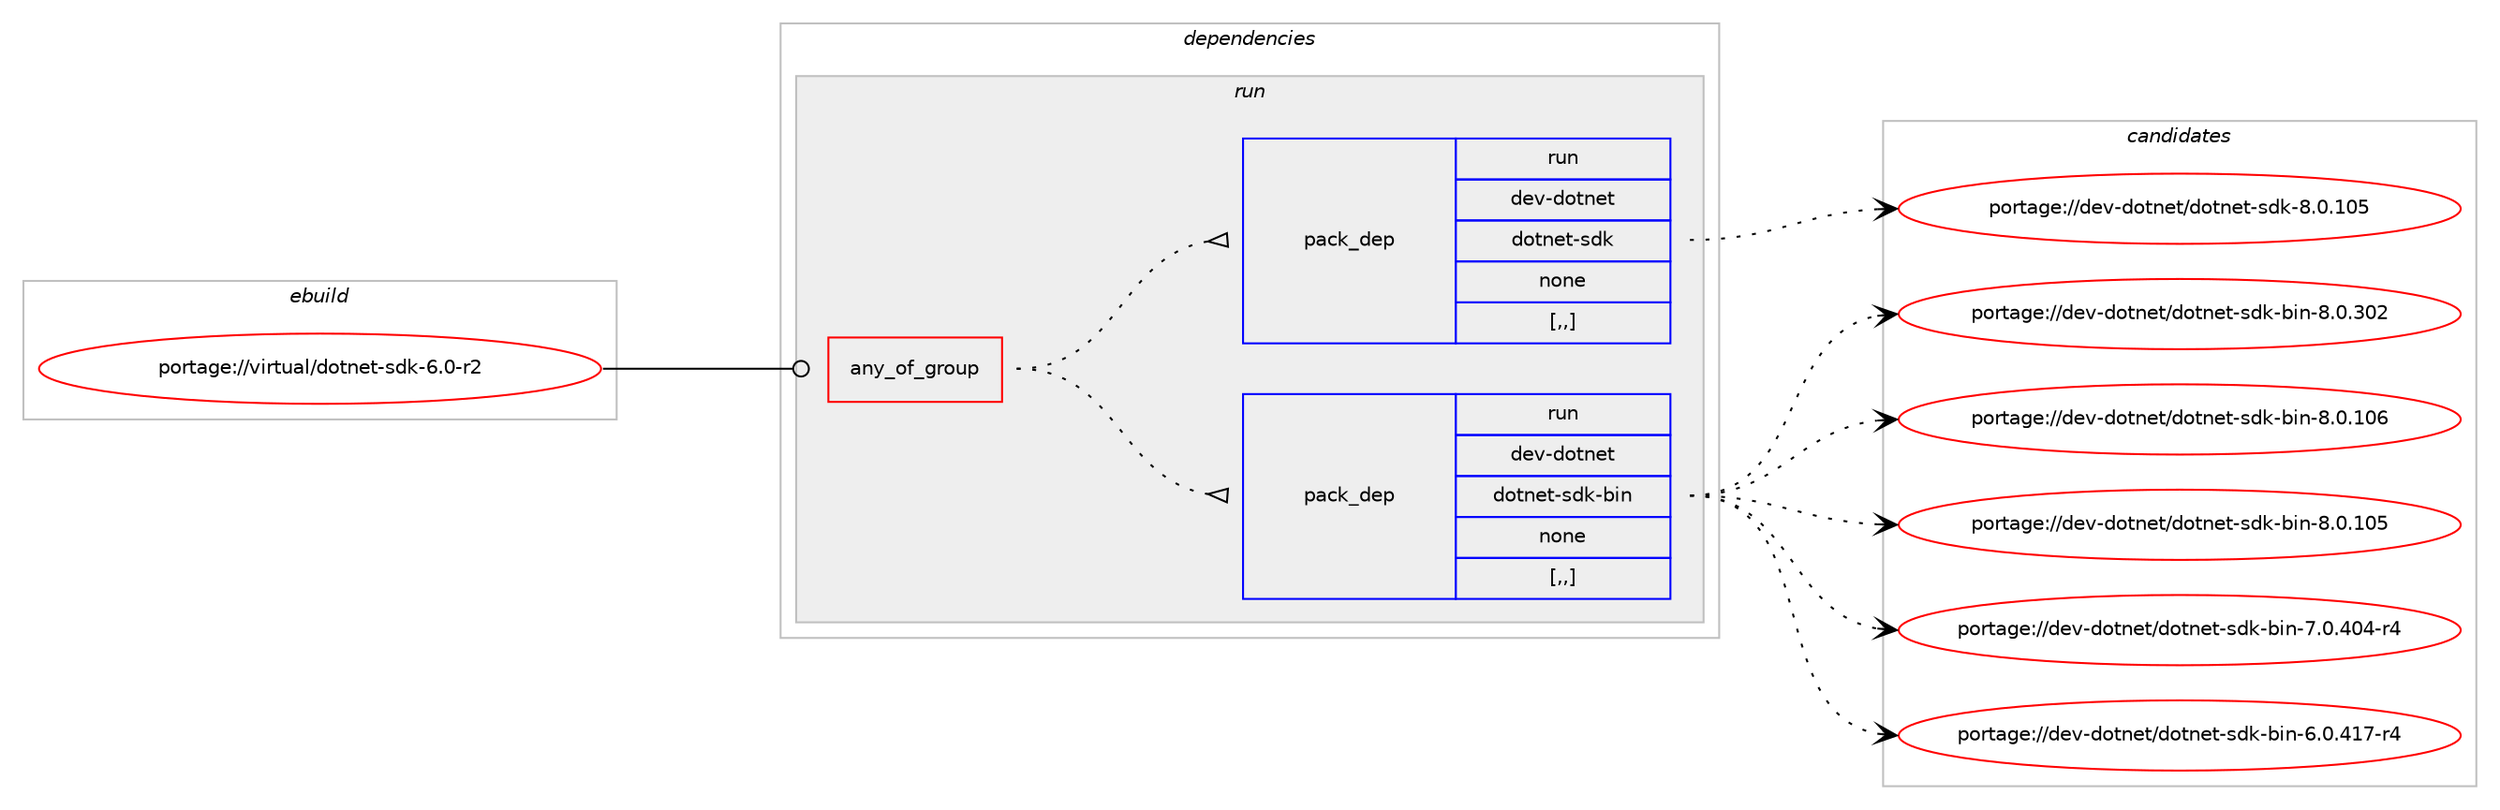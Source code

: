 digraph prolog {

# *************
# Graph options
# *************

newrank=true;
concentrate=true;
compound=true;
graph [rankdir=LR,fontname=Helvetica,fontsize=10,ranksep=1.5];#, ranksep=2.5, nodesep=0.2];
edge  [arrowhead=vee];
node  [fontname=Helvetica,fontsize=10];

# **********
# The ebuild
# **********

subgraph cluster_leftcol {
color=gray;
rank=same;
label=<<i>ebuild</i>>;
id [label="portage://virtual/dotnet-sdk-6.0-r2", color=red, width=4, href="../virtual/dotnet-sdk-6.0-r2.svg"];
}

# ****************
# The dependencies
# ****************

subgraph cluster_midcol {
color=gray;
label=<<i>dependencies</i>>;
subgraph cluster_compile {
fillcolor="#eeeeee";
style=filled;
label=<<i>compile</i>>;
}
subgraph cluster_compileandrun {
fillcolor="#eeeeee";
style=filled;
label=<<i>compile and run</i>>;
}
subgraph cluster_run {
fillcolor="#eeeeee";
style=filled;
label=<<i>run</i>>;
subgraph any2806 {
dependency441873 [label=<<TABLE BORDER="0" CELLBORDER="1" CELLSPACING="0" CELLPADDING="4"><TR><TD CELLPADDING="10">any_of_group</TD></TR></TABLE>>, shape=none, color=red];subgraph pack320632 {
dependency441874 [label=<<TABLE BORDER="0" CELLBORDER="1" CELLSPACING="0" CELLPADDING="4" WIDTH="220"><TR><TD ROWSPAN="6" CELLPADDING="30">pack_dep</TD></TR><TR><TD WIDTH="110">run</TD></TR><TR><TD>dev-dotnet</TD></TR><TR><TD>dotnet-sdk-bin</TD></TR><TR><TD>none</TD></TR><TR><TD>[,,]</TD></TR></TABLE>>, shape=none, color=blue];
}
dependency441873:e -> dependency441874:w [weight=20,style="dotted",arrowhead="oinv"];
subgraph pack320633 {
dependency441875 [label=<<TABLE BORDER="0" CELLBORDER="1" CELLSPACING="0" CELLPADDING="4" WIDTH="220"><TR><TD ROWSPAN="6" CELLPADDING="30">pack_dep</TD></TR><TR><TD WIDTH="110">run</TD></TR><TR><TD>dev-dotnet</TD></TR><TR><TD>dotnet-sdk</TD></TR><TR><TD>none</TD></TR><TR><TD>[,,]</TD></TR></TABLE>>, shape=none, color=blue];
}
dependency441873:e -> dependency441875:w [weight=20,style="dotted",arrowhead="oinv"];
}
id:e -> dependency441873:w [weight=20,style="solid",arrowhead="odot"];
}
}

# **************
# The candidates
# **************

subgraph cluster_choices {
rank=same;
color=gray;
label=<<i>candidates</i>>;

subgraph choice320632 {
color=black;
nodesep=1;
choice10010111845100111116110101116471001111161101011164511510010745981051104556464846514850 [label="portage://dev-dotnet/dotnet-sdk-bin-8.0.302", color=red, width=4,href="../dev-dotnet/dotnet-sdk-bin-8.0.302.svg"];
choice10010111845100111116110101116471001111161101011164511510010745981051104556464846494854 [label="portage://dev-dotnet/dotnet-sdk-bin-8.0.106", color=red, width=4,href="../dev-dotnet/dotnet-sdk-bin-8.0.106.svg"];
choice10010111845100111116110101116471001111161101011164511510010745981051104556464846494853 [label="portage://dev-dotnet/dotnet-sdk-bin-8.0.105", color=red, width=4,href="../dev-dotnet/dotnet-sdk-bin-8.0.105.svg"];
choice100101118451001111161101011164710011111611010111645115100107459810511045554648465248524511452 [label="portage://dev-dotnet/dotnet-sdk-bin-7.0.404-r4", color=red, width=4,href="../dev-dotnet/dotnet-sdk-bin-7.0.404-r4.svg"];
choice100101118451001111161101011164710011111611010111645115100107459810511045544648465249554511452 [label="portage://dev-dotnet/dotnet-sdk-bin-6.0.417-r4", color=red, width=4,href="../dev-dotnet/dotnet-sdk-bin-6.0.417-r4.svg"];
dependency441874:e -> choice10010111845100111116110101116471001111161101011164511510010745981051104556464846514850:w [style=dotted,weight="100"];
dependency441874:e -> choice10010111845100111116110101116471001111161101011164511510010745981051104556464846494854:w [style=dotted,weight="100"];
dependency441874:e -> choice10010111845100111116110101116471001111161101011164511510010745981051104556464846494853:w [style=dotted,weight="100"];
dependency441874:e -> choice100101118451001111161101011164710011111611010111645115100107459810511045554648465248524511452:w [style=dotted,weight="100"];
dependency441874:e -> choice100101118451001111161101011164710011111611010111645115100107459810511045544648465249554511452:w [style=dotted,weight="100"];
}
subgraph choice320633 {
color=black;
nodesep=1;
choice1001011184510011111611010111647100111116110101116451151001074556464846494853 [label="portage://dev-dotnet/dotnet-sdk-8.0.105", color=red, width=4,href="../dev-dotnet/dotnet-sdk-8.0.105.svg"];
dependency441875:e -> choice1001011184510011111611010111647100111116110101116451151001074556464846494853:w [style=dotted,weight="100"];
}
}

}
